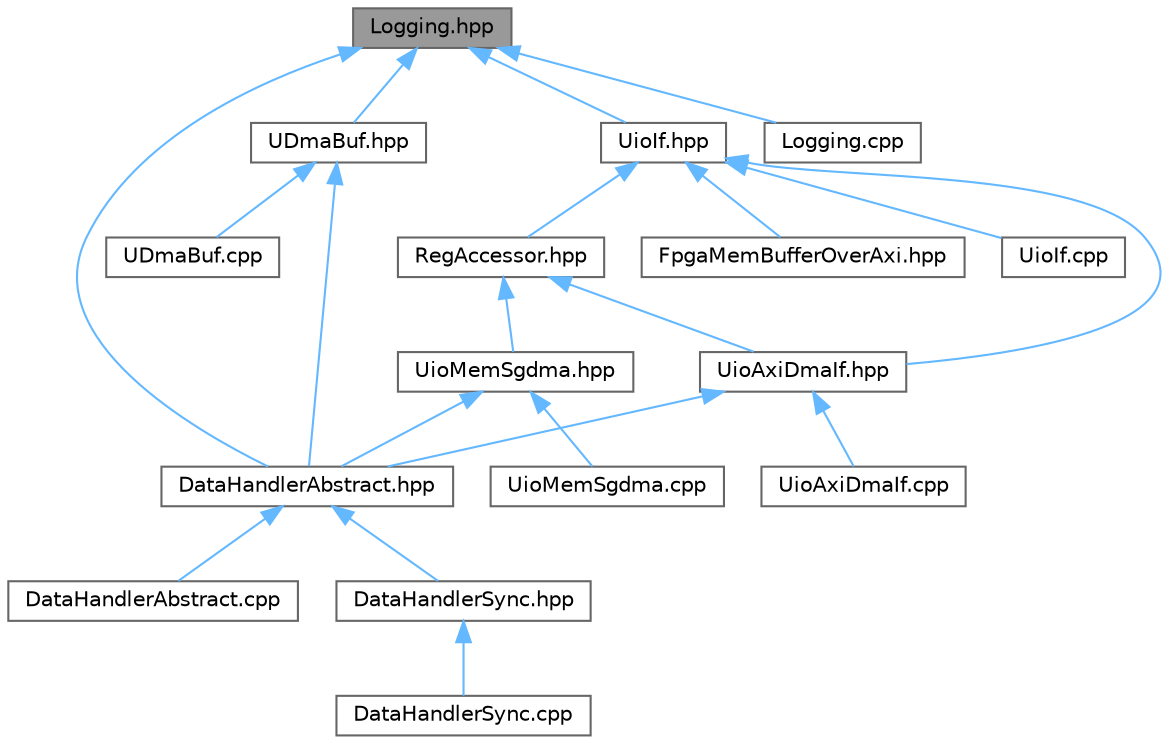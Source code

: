 digraph "Logging.hpp"
{
 // INTERACTIVE_SVG=YES
 // LATEX_PDF_SIZE
  bgcolor="transparent";
  edge [fontname=Helvetica,fontsize=10,labelfontname=Helvetica,labelfontsize=10];
  node [fontname=Helvetica,fontsize=10,shape=box,height=0.2,width=0.4];
  Node1 [label="Logging.hpp",height=0.2,width=0.4,color="gray40", fillcolor="grey60", style="filled", fontcolor="black",tooltip=" "];
  Node1 -> Node2 [dir="back",color="steelblue1",style="solid"];
  Node2 [label="DataHandlerAbstract.hpp",height=0.2,width=0.4,color="grey40", fillcolor="white", style="filled",URL="$_data_handler_abstract_8hpp.html",tooltip=" "];
  Node2 -> Node3 [dir="back",color="steelblue1",style="solid"];
  Node3 [label="DataHandlerAbstract.cpp",height=0.2,width=0.4,color="grey40", fillcolor="white", style="filled",URL="$_data_handler_abstract_8cpp.html",tooltip=" "];
  Node2 -> Node4 [dir="back",color="steelblue1",style="solid"];
  Node4 [label="DataHandlerSync.hpp",height=0.2,width=0.4,color="grey40", fillcolor="white", style="filled",URL="$_data_handler_sync_8hpp.html",tooltip=" "];
  Node4 -> Node5 [dir="back",color="steelblue1",style="solid"];
  Node5 [label="DataHandlerSync.cpp",height=0.2,width=0.4,color="grey40", fillcolor="white", style="filled",URL="$_data_handler_sync_8cpp.html",tooltip=" "];
  Node1 -> Node6 [dir="back",color="steelblue1",style="solid"];
  Node6 [label="Logging.cpp",height=0.2,width=0.4,color="grey40", fillcolor="white", style="filled",URL="$_logging_8cpp.html",tooltip=" "];
  Node1 -> Node7 [dir="back",color="steelblue1",style="solid"];
  Node7 [label="UDmaBuf.hpp",height=0.2,width=0.4,color="grey40", fillcolor="white", style="filled",URL="$_u_dma_buf_8hpp.html",tooltip=" "];
  Node7 -> Node2 [dir="back",color="steelblue1",style="solid"];
  Node7 -> Node8 [dir="back",color="steelblue1",style="solid"];
  Node8 [label="UDmaBuf.cpp",height=0.2,width=0.4,color="grey40", fillcolor="white", style="filled",URL="$_u_dma_buf_8cpp.html",tooltip=" "];
  Node1 -> Node9 [dir="back",color="steelblue1",style="solid"];
  Node9 [label="UioIf.hpp",height=0.2,width=0.4,color="grey40", fillcolor="white", style="filled",URL="$_uio_if_8hpp.html",tooltip=" "];
  Node9 -> Node10 [dir="back",color="steelblue1",style="solid"];
  Node10 [label="FpgaMemBufferOverAxi.hpp",height=0.2,width=0.4,color="grey40", fillcolor="white", style="filled",URL="$_fpga_mem_buffer_over_axi_8hpp.html",tooltip=" "];
  Node9 -> Node11 [dir="back",color="steelblue1",style="solid"];
  Node11 [label="RegAccessor.hpp",height=0.2,width=0.4,color="grey40", fillcolor="white", style="filled",URL="$_reg_accessor_8hpp.html",tooltip=" "];
  Node11 -> Node12 [dir="back",color="steelblue1",style="solid"];
  Node12 [label="UioAxiDmaIf.hpp",height=0.2,width=0.4,color="grey40", fillcolor="white", style="filled",URL="$_uio_axi_dma_if_8hpp.html",tooltip=" "];
  Node12 -> Node2 [dir="back",color="steelblue1",style="solid"];
  Node12 -> Node13 [dir="back",color="steelblue1",style="solid"];
  Node13 [label="UioAxiDmaIf.cpp",height=0.2,width=0.4,color="grey40", fillcolor="white", style="filled",URL="$_uio_axi_dma_if_8cpp.html",tooltip=" "];
  Node11 -> Node14 [dir="back",color="steelblue1",style="solid"];
  Node14 [label="UioMemSgdma.hpp",height=0.2,width=0.4,color="grey40", fillcolor="white", style="filled",URL="$_uio_mem_sgdma_8hpp.html",tooltip=" "];
  Node14 -> Node2 [dir="back",color="steelblue1",style="solid"];
  Node14 -> Node15 [dir="back",color="steelblue1",style="solid"];
  Node15 [label="UioMemSgdma.cpp",height=0.2,width=0.4,color="grey40", fillcolor="white", style="filled",URL="$_uio_mem_sgdma_8cpp.html",tooltip=" "];
  Node9 -> Node12 [dir="back",color="steelblue1",style="solid"];
  Node9 -> Node16 [dir="back",color="steelblue1",style="solid"];
  Node16 [label="UioIf.cpp",height=0.2,width=0.4,color="grey40", fillcolor="white", style="filled",URL="$_uio_if_8cpp.html",tooltip=" "];
}
